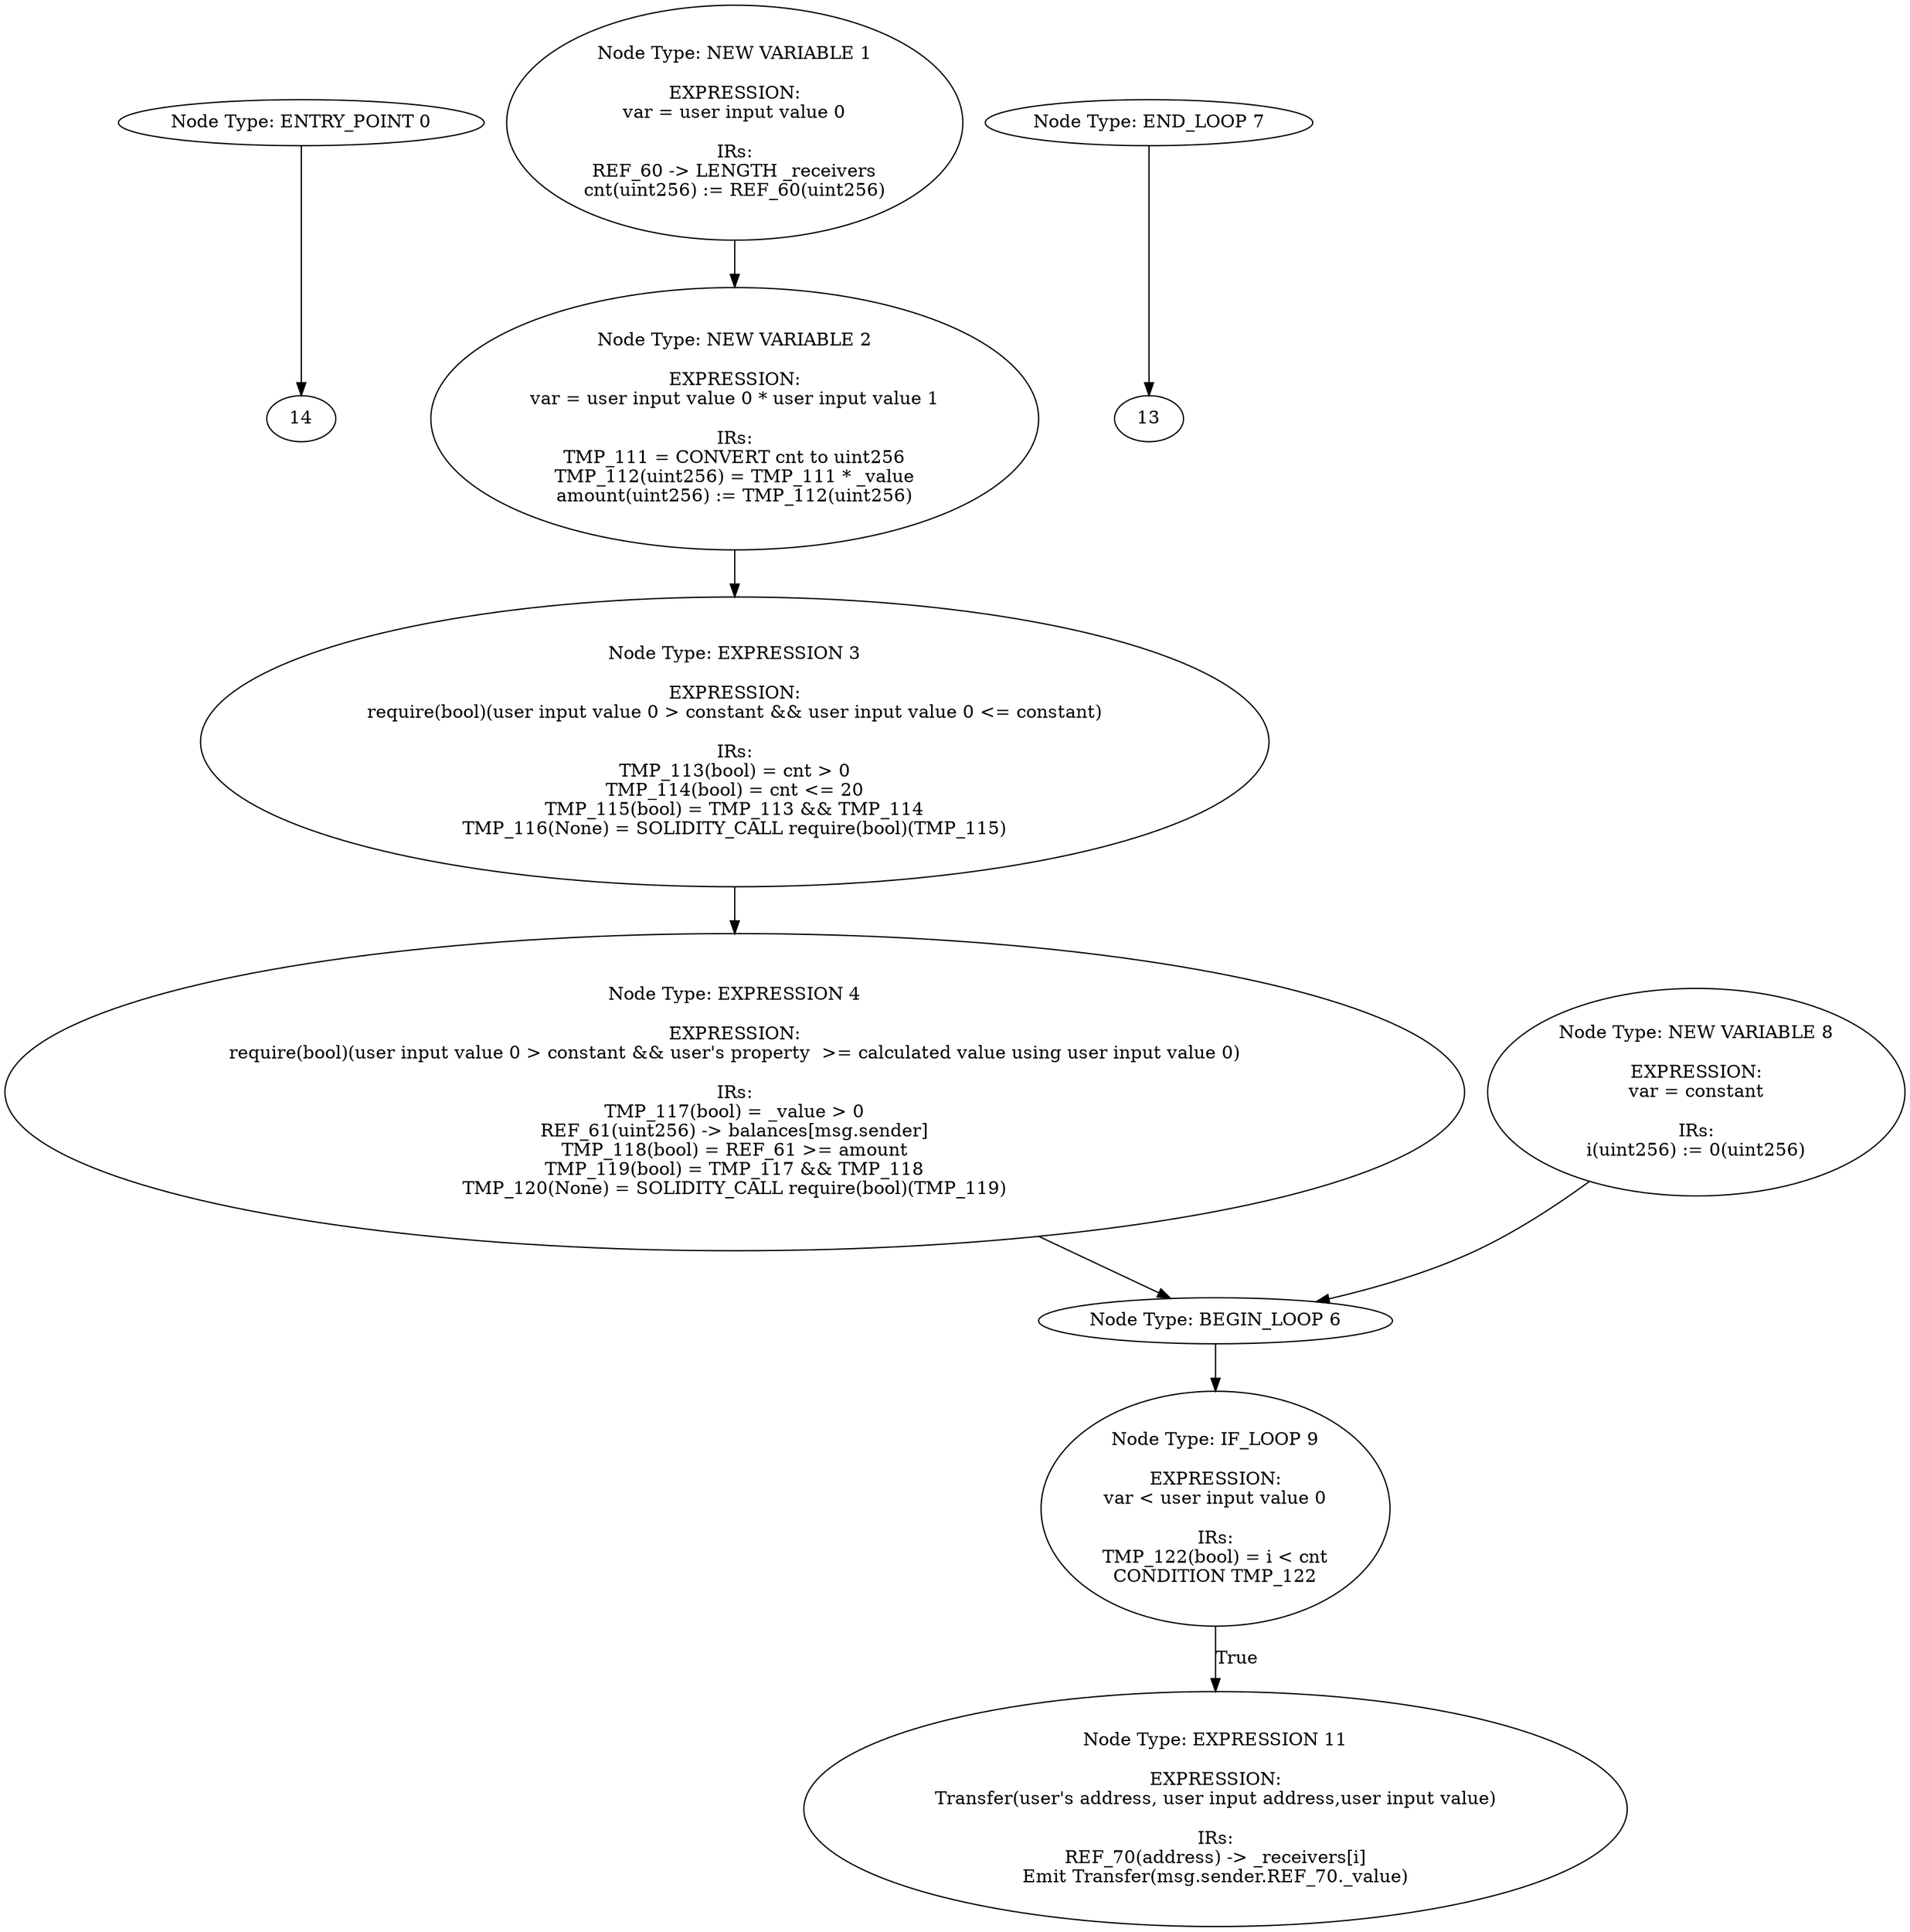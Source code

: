 digraph{
0[label="Node Type: ENTRY_POINT 0
"];
0->14;
1[label="Node Type: NEW VARIABLE 1

EXPRESSION:
var = user input value 0

IRs:
REF_60 -> LENGTH _receivers
cnt(uint256) := REF_60(uint256)"];
1->2;
2[label="Node Type: NEW VARIABLE 2

EXPRESSION:
var = user input value 0 * user input value 1

IRs:
TMP_111 = CONVERT cnt to uint256
TMP_112(uint256) = TMP_111 * _value
amount(uint256) := TMP_112(uint256)"];
2->3;
3[label="Node Type: EXPRESSION 3

EXPRESSION:
require(bool)(user input value 0 > constant && user input value 0 <= constant)

IRs:
TMP_113(bool) = cnt > 0
TMP_114(bool) = cnt <= 20
TMP_115(bool) = TMP_113 && TMP_114
TMP_116(None) = SOLIDITY_CALL require(bool)(TMP_115)"];
3->4;
4[label="Node Type: EXPRESSION 4

EXPRESSION:
require(bool)(user input value 0 > constant && user's property  >= calculated value using user input value 0)

IRs:
TMP_117(bool) = _value > 0
REF_61(uint256) -> balances[msg.sender]
TMP_118(bool) = REF_61 >= amount
TMP_119(bool) = TMP_117 && TMP_118
TMP_120(None) = SOLIDITY_CALL require(bool)(TMP_119)"];
4->6;
6[label="Node Type: BEGIN_LOOP 6
"];
6->9;
7[label="Node Type: END_LOOP 7
"];
7->13;
8[label="Node Type: NEW VARIABLE 8

EXPRESSION:
var = constant

IRs:
i(uint256) := 0(uint256)"];
8->6;
9[label="Node Type: IF_LOOP 9

EXPRESSION:
var < user input value 0

IRs:
TMP_122(bool) = i < cnt
CONDITION TMP_122"];
9->11[label="True"];


11[label="Node Type: EXPRESSION 11

EXPRESSION:
Transfer(user's address, user input address,user input value)

IRs:
REF_70(address) -> _receivers[i]
Emit Transfer(msg.sender.REF_70._value)"];

}
